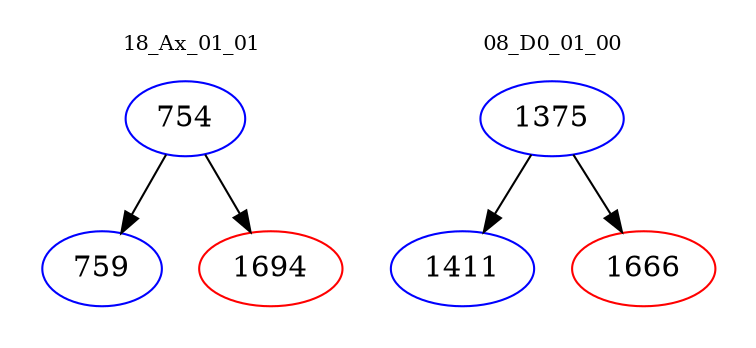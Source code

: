 digraph{
subgraph cluster_0 {
color = white
label = "18_Ax_01_01";
fontsize=10;
T0_754 [label="754", color="blue"]
T0_754 -> T0_759 [color="black"]
T0_759 [label="759", color="blue"]
T0_754 -> T0_1694 [color="black"]
T0_1694 [label="1694", color="red"]
}
subgraph cluster_1 {
color = white
label = "08_D0_01_00";
fontsize=10;
T1_1375 [label="1375", color="blue"]
T1_1375 -> T1_1411 [color="black"]
T1_1411 [label="1411", color="blue"]
T1_1375 -> T1_1666 [color="black"]
T1_1666 [label="1666", color="red"]
}
}

